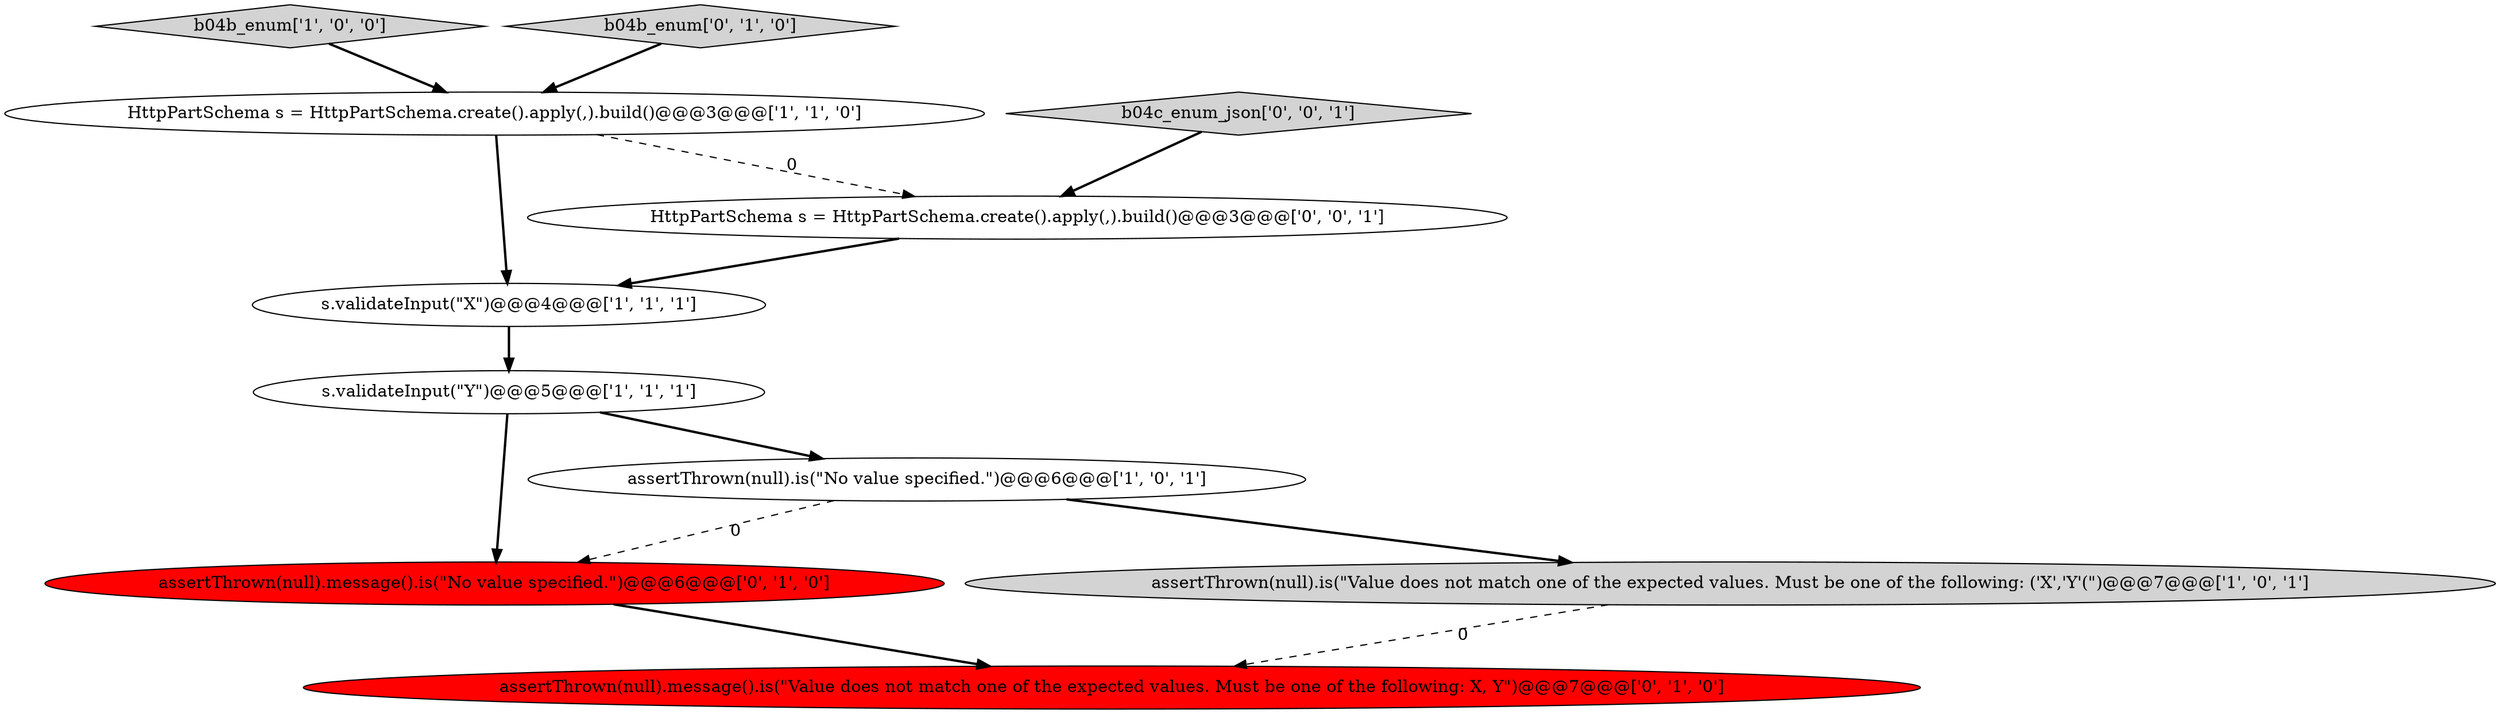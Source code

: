 digraph {
5 [style = filled, label = "b04b_enum['1', '0', '0']", fillcolor = lightgray, shape = diamond image = "AAA0AAABBB1BBB"];
8 [style = filled, label = "assertThrown(null).message().is(\"Value does not match one of the expected values. Must be one of the following: X, Y\")@@@7@@@['0', '1', '0']", fillcolor = red, shape = ellipse image = "AAA1AAABBB2BBB"];
7 [style = filled, label = "b04b_enum['0', '1', '0']", fillcolor = lightgray, shape = diamond image = "AAA0AAABBB2BBB"];
2 [style = filled, label = "s.validateInput(\"Y\")@@@5@@@['1', '1', '1']", fillcolor = white, shape = ellipse image = "AAA0AAABBB1BBB"];
6 [style = filled, label = "assertThrown(null).message().is(\"No value specified.\")@@@6@@@['0', '1', '0']", fillcolor = red, shape = ellipse image = "AAA1AAABBB2BBB"];
0 [style = filled, label = "assertThrown(null).is(\"Value does not match one of the expected values. Must be one of the following: ('X','Y'(\")@@@7@@@['1', '0', '1']", fillcolor = lightgray, shape = ellipse image = "AAA0AAABBB1BBB"];
4 [style = filled, label = "assertThrown(null).is(\"No value specified.\")@@@6@@@['1', '0', '1']", fillcolor = white, shape = ellipse image = "AAA0AAABBB1BBB"];
9 [style = filled, label = "HttpPartSchema s = HttpPartSchema.create().apply(,).build()@@@3@@@['0', '0', '1']", fillcolor = white, shape = ellipse image = "AAA0AAABBB3BBB"];
10 [style = filled, label = "b04c_enum_json['0', '0', '1']", fillcolor = lightgray, shape = diamond image = "AAA0AAABBB3BBB"];
1 [style = filled, label = "HttpPartSchema s = HttpPartSchema.create().apply(,).build()@@@3@@@['1', '1', '0']", fillcolor = white, shape = ellipse image = "AAA0AAABBB1BBB"];
3 [style = filled, label = "s.validateInput(\"X\")@@@4@@@['1', '1', '1']", fillcolor = white, shape = ellipse image = "AAA0AAABBB1BBB"];
1->3 [style = bold, label=""];
9->3 [style = bold, label=""];
0->8 [style = dashed, label="0"];
5->1 [style = bold, label=""];
1->9 [style = dashed, label="0"];
10->9 [style = bold, label=""];
7->1 [style = bold, label=""];
3->2 [style = bold, label=""];
4->6 [style = dashed, label="0"];
2->4 [style = bold, label=""];
2->6 [style = bold, label=""];
6->8 [style = bold, label=""];
4->0 [style = bold, label=""];
}
